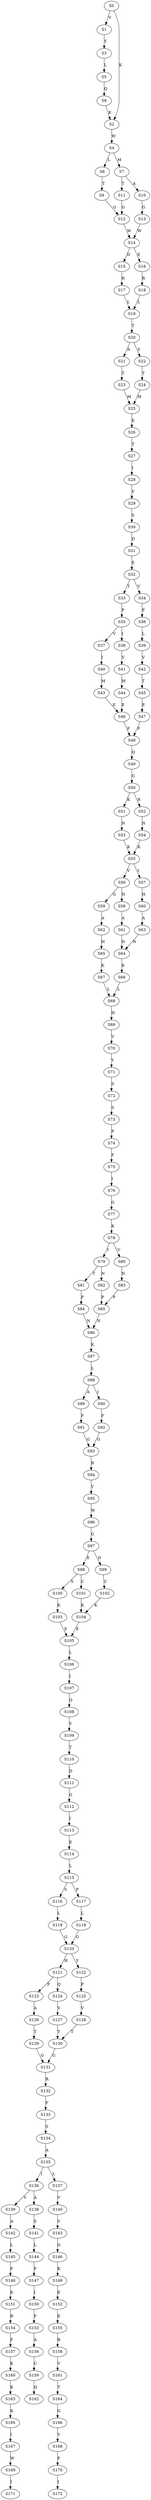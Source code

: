 strict digraph  {
	S0 -> S1 [ label = V ];
	S0 -> S2 [ label = K ];
	S1 -> S3 [ label = Y ];
	S2 -> S4 [ label = W ];
	S3 -> S5 [ label = L ];
	S4 -> S6 [ label = L ];
	S4 -> S7 [ label = M ];
	S5 -> S8 [ label = Q ];
	S6 -> S9 [ label = T ];
	S7 -> S10 [ label = A ];
	S7 -> S11 [ label = T ];
	S8 -> S2 [ label = K ];
	S9 -> S12 [ label = G ];
	S10 -> S13 [ label = G ];
	S11 -> S12 [ label = G ];
	S12 -> S14 [ label = W ];
	S13 -> S14 [ label = W ];
	S14 -> S15 [ label = D ];
	S14 -> S16 [ label = E ];
	S15 -> S17 [ label = R ];
	S16 -> S18 [ label = R ];
	S17 -> S19 [ label = L ];
	S18 -> S19 [ label = L ];
	S19 -> S20 [ label = T ];
	S20 -> S21 [ label = A ];
	S20 -> S22 [ label = S ];
	S21 -> S23 [ label = T ];
	S22 -> S24 [ label = T ];
	S23 -> S25 [ label = M ];
	S24 -> S25 [ label = M ];
	S25 -> S26 [ label = E ];
	S26 -> S27 [ label = T ];
	S27 -> S28 [ label = I ];
	S28 -> S29 [ label = V ];
	S29 -> S30 [ label = S ];
	S30 -> S31 [ label = D ];
	S31 -> S32 [ label = E ];
	S32 -> S33 [ label = T ];
	S32 -> S34 [ label = V ];
	S33 -> S35 [ label = P ];
	S34 -> S36 [ label = P ];
	S35 -> S37 [ label = V ];
	S35 -> S38 [ label = I ];
	S36 -> S39 [ label = L ];
	S37 -> S40 [ label = I ];
	S38 -> S41 [ label = V ];
	S39 -> S42 [ label = V ];
	S40 -> S43 [ label = M ];
	S41 -> S44 [ label = M ];
	S42 -> S45 [ label = T ];
	S43 -> S46 [ label = E ];
	S44 -> S46 [ label = E ];
	S45 -> S47 [ label = E ];
	S46 -> S48 [ label = F ];
	S47 -> S48 [ label = F ];
	S48 -> S49 [ label = Q ];
	S49 -> S50 [ label = G ];
	S50 -> S51 [ label = K ];
	S50 -> S52 [ label = R ];
	S51 -> S53 [ label = N ];
	S52 -> S54 [ label = N ];
	S53 -> S55 [ label = K ];
	S54 -> S55 [ label = K ];
	S55 -> S56 [ label = V ];
	S55 -> S57 [ label = I ];
	S56 -> S58 [ label = N ];
	S56 -> S59 [ label = G ];
	S57 -> S60 [ label = H ];
	S58 -> S61 [ label = A ];
	S59 -> S62 [ label = A ];
	S60 -> S63 [ label = A ];
	S61 -> S64 [ label = N ];
	S62 -> S65 [ label = H ];
	S63 -> S64 [ label = N ];
	S64 -> S66 [ label = K ];
	S65 -> S67 [ label = K ];
	S66 -> S68 [ label = L ];
	S67 -> S68 [ label = L ];
	S68 -> S69 [ label = H ];
	S69 -> S70 [ label = V ];
	S70 -> S71 [ label = Y ];
	S71 -> S72 [ label = S ];
	S72 -> S73 [ label = S ];
	S73 -> S74 [ label = P ];
	S74 -> S75 [ label = F ];
	S75 -> S76 [ label = I ];
	S76 -> S77 [ label = G ];
	S77 -> S78 [ label = K ];
	S78 -> S79 [ label = I ];
	S78 -> S80 [ label = V ];
	S79 -> S81 [ label = T ];
	S79 -> S82 [ label = N ];
	S80 -> S83 [ label = N ];
	S81 -> S84 [ label = P ];
	S82 -> S85 [ label = P ];
	S83 -> S85 [ label = P ];
	S84 -> S86 [ label = N ];
	S85 -> S86 [ label = N ];
	S86 -> S87 [ label = K ];
	S87 -> S88 [ label = L ];
	S88 -> S89 [ label = A ];
	S88 -> S90 [ label = I ];
	S89 -> S91 [ label = F ];
	S90 -> S92 [ label = F ];
	S91 -> S93 [ label = G ];
	S92 -> S93 [ label = G ];
	S93 -> S94 [ label = R ];
	S94 -> S95 [ label = Y ];
	S95 -> S96 [ label = W ];
	S96 -> S97 [ label = G ];
	S97 -> S98 [ label = E ];
	S97 -> S99 [ label = D ];
	S98 -> S100 [ label = S ];
	S98 -> S101 [ label = C ];
	S99 -> S102 [ label = C ];
	S100 -> S103 [ label = K ];
	S101 -> S104 [ label = K ];
	S102 -> S104 [ label = K ];
	S103 -> S105 [ label = E ];
	S104 -> S105 [ label = E ];
	S105 -> S106 [ label = L ];
	S106 -> S107 [ label = I ];
	S107 -> S108 [ label = Q ];
	S108 -> S109 [ label = V ];
	S109 -> S110 [ label = T ];
	S110 -> S111 [ label = D ];
	S111 -> S112 [ label = G ];
	S112 -> S113 [ label = I ];
	S113 -> S114 [ label = E ];
	S114 -> S115 [ label = L ];
	S115 -> S116 [ label = S ];
	S115 -> S117 [ label = P ];
	S116 -> S118 [ label = L ];
	S117 -> S119 [ label = L ];
	S118 -> S120 [ label = G ];
	S119 -> S120 [ label = G ];
	S120 -> S121 [ label = H ];
	S120 -> S122 [ label = Y ];
	S121 -> S123 [ label = P ];
	S121 -> S124 [ label = Q ];
	S122 -> S125 [ label = P ];
	S123 -> S126 [ label = A ];
	S124 -> S127 [ label = V ];
	S125 -> S128 [ label = V ];
	S126 -> S129 [ label = T ];
	S127 -> S130 [ label = T ];
	S128 -> S130 [ label = T ];
	S129 -> S131 [ label = G ];
	S130 -> S131 [ label = G ];
	S131 -> S132 [ label = R ];
	S132 -> S133 [ label = F ];
	S133 -> S134 [ label = S ];
	S134 -> S135 [ label = A ];
	S135 -> S136 [ label = I ];
	S135 -> S137 [ label = L ];
	S136 -> S138 [ label = A ];
	S136 -> S139 [ label = V ];
	S137 -> S140 [ label = V ];
	S138 -> S141 [ label = S ];
	S139 -> S142 [ label = A ];
	S140 -> S143 [ label = V ];
	S141 -> S144 [ label = L ];
	S142 -> S145 [ label = L ];
	S143 -> S146 [ label = G ];
	S144 -> S147 [ label = F ];
	S145 -> S148 [ label = F ];
	S146 -> S149 [ label = K ];
	S147 -> S150 [ label = I ];
	S148 -> S151 [ label = K ];
	S149 -> S152 [ label = E ];
	S150 -> S153 [ label = F ];
	S151 -> S154 [ label = R ];
	S152 -> S155 [ label = E ];
	S153 -> S156 [ label = A ];
	S154 -> S157 [ label = F ];
	S155 -> S158 [ label = R ];
	S156 -> S159 [ label = C ];
	S157 -> S160 [ label = K ];
	S158 -> S161 [ label = V ];
	S159 -> S162 [ label = Q ];
	S160 -> S163 [ label = K ];
	S161 -> S164 [ label = T ];
	S163 -> S165 [ label = K ];
	S164 -> S166 [ label = G ];
	S165 -> S167 [ label = I ];
	S166 -> S168 [ label = V ];
	S167 -> S169 [ label = W ];
	S168 -> S170 [ label = F ];
	S169 -> S171 [ label = I ];
	S170 -> S172 [ label = I ];
}

